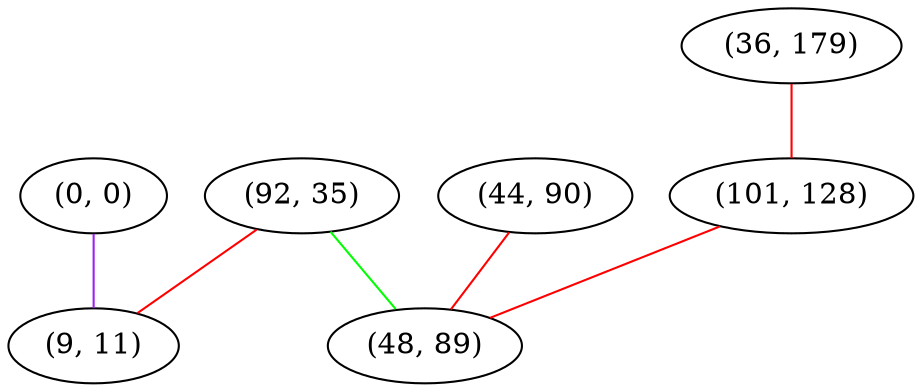 graph "" {
"(0, 0)";
"(36, 179)";
"(44, 90)";
"(92, 35)";
"(9, 11)";
"(101, 128)";
"(48, 89)";
"(0, 0)" -- "(9, 11)"  [color=purple, key=0, weight=4];
"(36, 179)" -- "(101, 128)"  [color=red, key=0, weight=1];
"(44, 90)" -- "(48, 89)"  [color=red, key=0, weight=1];
"(92, 35)" -- "(48, 89)"  [color=green, key=0, weight=2];
"(92, 35)" -- "(9, 11)"  [color=red, key=0, weight=1];
"(101, 128)" -- "(48, 89)"  [color=red, key=0, weight=1];
}
